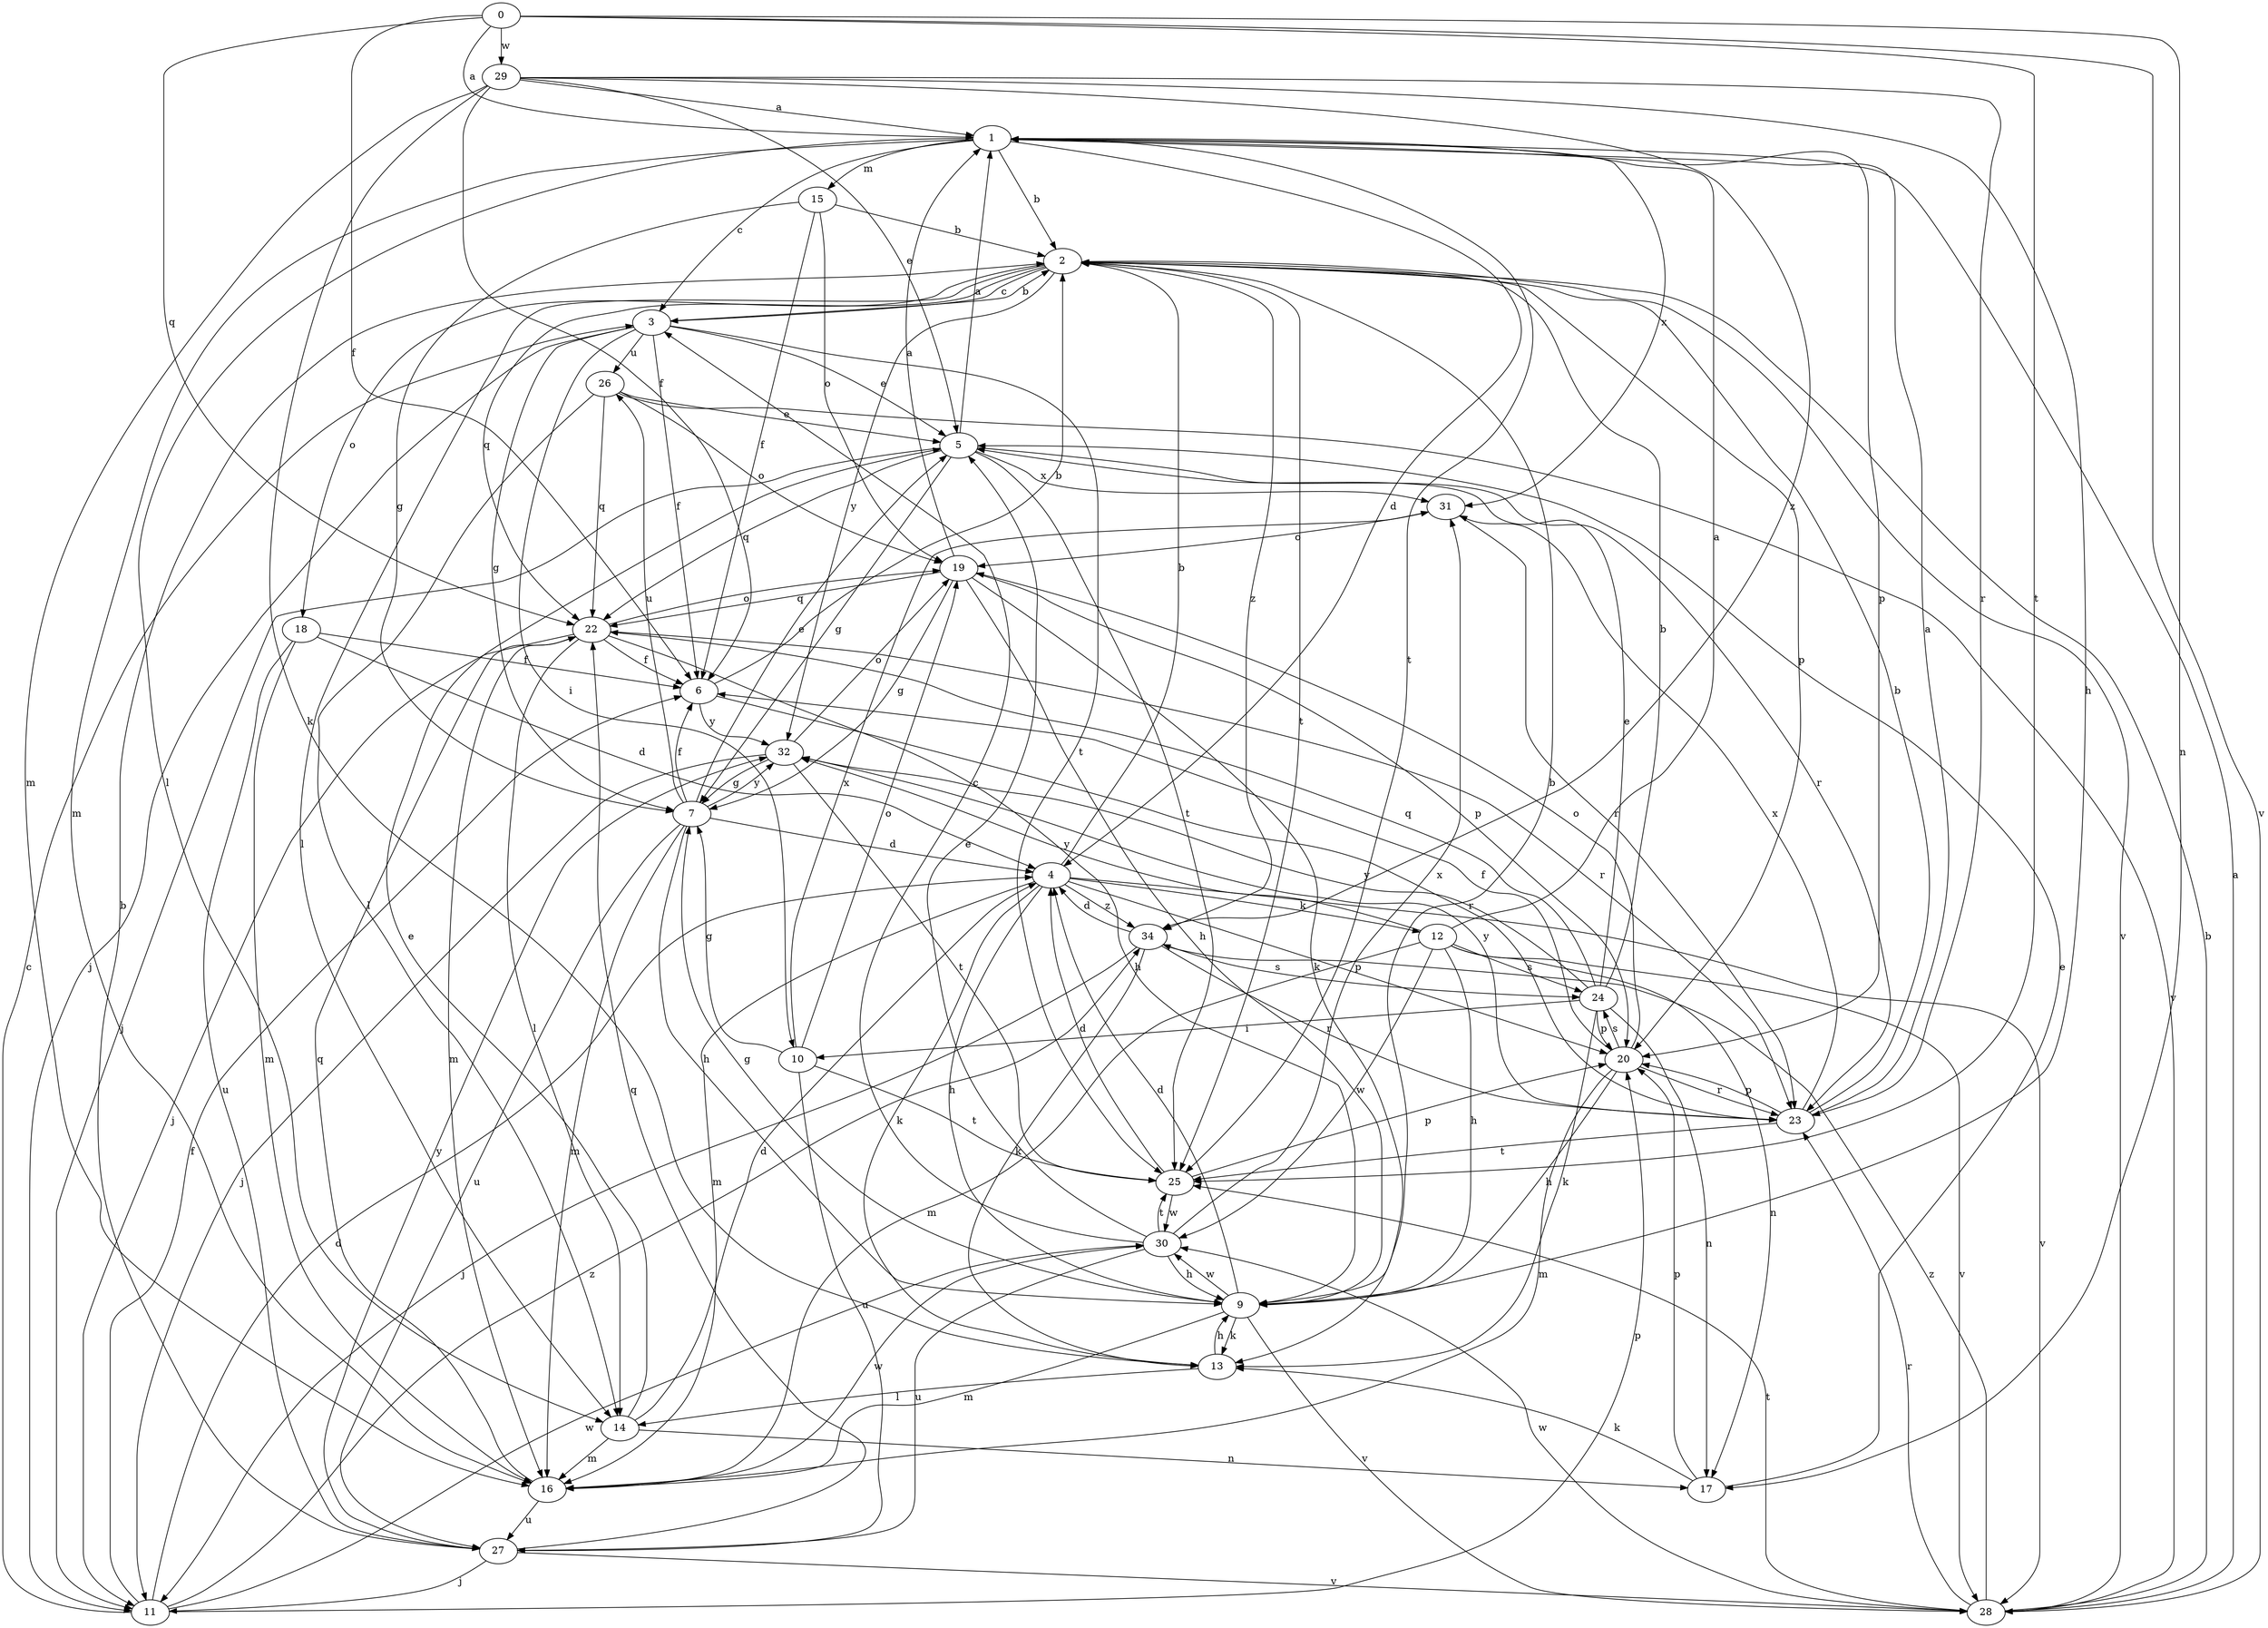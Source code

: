 strict digraph  {
0;
1;
2;
3;
4;
5;
6;
7;
9;
10;
11;
12;
13;
14;
15;
16;
17;
18;
19;
20;
22;
23;
24;
25;
26;
27;
28;
29;
30;
31;
32;
34;
0 -> 1  [label=a];
0 -> 6  [label=f];
0 -> 17  [label=n];
0 -> 22  [label=q];
0 -> 25  [label=t];
0 -> 28  [label=v];
0 -> 29  [label=w];
1 -> 2  [label=b];
1 -> 3  [label=c];
1 -> 4  [label=d];
1 -> 14  [label=l];
1 -> 15  [label=m];
1 -> 16  [label=m];
1 -> 20  [label=p];
1 -> 25  [label=t];
1 -> 31  [label=x];
2 -> 3  [label=c];
2 -> 14  [label=l];
2 -> 18  [label=o];
2 -> 20  [label=p];
2 -> 22  [label=q];
2 -> 25  [label=t];
2 -> 28  [label=v];
2 -> 32  [label=y];
2 -> 34  [label=z];
3 -> 2  [label=b];
3 -> 5  [label=e];
3 -> 6  [label=f];
3 -> 7  [label=g];
3 -> 10  [label=i];
3 -> 11  [label=j];
3 -> 25  [label=t];
3 -> 26  [label=u];
4 -> 2  [label=b];
4 -> 9  [label=h];
4 -> 12  [label=k];
4 -> 13  [label=k];
4 -> 16  [label=m];
4 -> 20  [label=p];
4 -> 28  [label=v];
4 -> 34  [label=z];
5 -> 1  [label=a];
5 -> 7  [label=g];
5 -> 11  [label=j];
5 -> 22  [label=q];
5 -> 23  [label=r];
5 -> 25  [label=t];
5 -> 31  [label=x];
6 -> 2  [label=b];
6 -> 23  [label=r];
6 -> 32  [label=y];
7 -> 4  [label=d];
7 -> 5  [label=e];
7 -> 6  [label=f];
7 -> 9  [label=h];
7 -> 16  [label=m];
7 -> 26  [label=u];
7 -> 27  [label=u];
7 -> 32  [label=y];
9 -> 2  [label=b];
9 -> 4  [label=d];
9 -> 7  [label=g];
9 -> 13  [label=k];
9 -> 16  [label=m];
9 -> 28  [label=v];
9 -> 30  [label=w];
10 -> 7  [label=g];
10 -> 19  [label=o];
10 -> 25  [label=t];
10 -> 27  [label=u];
10 -> 31  [label=x];
11 -> 3  [label=c];
11 -> 4  [label=d];
11 -> 6  [label=f];
11 -> 20  [label=p];
11 -> 30  [label=w];
11 -> 34  [label=z];
12 -> 1  [label=a];
12 -> 9  [label=h];
12 -> 16  [label=m];
12 -> 17  [label=n];
12 -> 24  [label=s];
12 -> 28  [label=v];
12 -> 30  [label=w];
12 -> 32  [label=y];
13 -> 9  [label=h];
13 -> 14  [label=l];
14 -> 4  [label=d];
14 -> 5  [label=e];
14 -> 16  [label=m];
14 -> 17  [label=n];
15 -> 2  [label=b];
15 -> 6  [label=f];
15 -> 7  [label=g];
15 -> 19  [label=o];
16 -> 22  [label=q];
16 -> 27  [label=u];
16 -> 30  [label=w];
17 -> 5  [label=e];
17 -> 13  [label=k];
17 -> 20  [label=p];
18 -> 4  [label=d];
18 -> 6  [label=f];
18 -> 16  [label=m];
18 -> 27  [label=u];
19 -> 1  [label=a];
19 -> 7  [label=g];
19 -> 9  [label=h];
19 -> 13  [label=k];
19 -> 20  [label=p];
19 -> 22  [label=q];
20 -> 6  [label=f];
20 -> 9  [label=h];
20 -> 16  [label=m];
20 -> 19  [label=o];
20 -> 23  [label=r];
20 -> 24  [label=s];
22 -> 6  [label=f];
22 -> 9  [label=h];
22 -> 11  [label=j];
22 -> 14  [label=l];
22 -> 16  [label=m];
22 -> 19  [label=o];
22 -> 23  [label=r];
23 -> 1  [label=a];
23 -> 2  [label=b];
23 -> 20  [label=p];
23 -> 25  [label=t];
23 -> 31  [label=x];
23 -> 32  [label=y];
24 -> 2  [label=b];
24 -> 5  [label=e];
24 -> 10  [label=i];
24 -> 13  [label=k];
24 -> 17  [label=n];
24 -> 20  [label=p];
24 -> 22  [label=q];
24 -> 32  [label=y];
25 -> 4  [label=d];
25 -> 20  [label=p];
25 -> 30  [label=w];
26 -> 5  [label=e];
26 -> 14  [label=l];
26 -> 19  [label=o];
26 -> 22  [label=q];
26 -> 28  [label=v];
27 -> 2  [label=b];
27 -> 11  [label=j];
27 -> 22  [label=q];
27 -> 28  [label=v];
27 -> 32  [label=y];
28 -> 1  [label=a];
28 -> 2  [label=b];
28 -> 23  [label=r];
28 -> 25  [label=t];
28 -> 30  [label=w];
28 -> 34  [label=z];
29 -> 1  [label=a];
29 -> 5  [label=e];
29 -> 6  [label=f];
29 -> 9  [label=h];
29 -> 13  [label=k];
29 -> 16  [label=m];
29 -> 23  [label=r];
29 -> 34  [label=z];
30 -> 3  [label=c];
30 -> 5  [label=e];
30 -> 9  [label=h];
30 -> 25  [label=t];
30 -> 27  [label=u];
30 -> 31  [label=x];
31 -> 19  [label=o];
31 -> 23  [label=r];
32 -> 7  [label=g];
32 -> 11  [label=j];
32 -> 19  [label=o];
32 -> 25  [label=t];
34 -> 4  [label=d];
34 -> 11  [label=j];
34 -> 13  [label=k];
34 -> 23  [label=r];
34 -> 24  [label=s];
}
